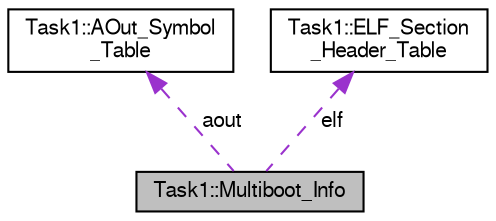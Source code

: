 digraph "Task1::Multiboot_Info"
{
  bgcolor="transparent";
  edge [fontname="FreeSans",fontsize="10",labelfontname="FreeSans",labelfontsize="10"];
  node [fontname="FreeSans",fontsize="10",shape=record];
  Node1 [label="Task1::Multiboot_Info",height=0.2,width=0.4,color="black", fillcolor="grey75", style="filled" fontcolor="black"];
  Node2 -> Node1 [dir="back",color="darkorchid3",fontsize="10",style="dashed",label=" aout" ,fontname="FreeSans"];
  Node2 [label="Task1::AOut_Symbol\l_Table",height=0.2,width=0.4,color="black",URL="$structTask1_1_1AOut__Symbol__Table.html",tooltip="Symbol table for a.out executables."];
  Node3 -> Node1 [dir="back",color="darkorchid3",fontsize="10",style="dashed",label=" elf" ,fontname="FreeSans"];
  Node3 [label="Task1::ELF_Section\l_Header_Table",height=0.2,width=0.4,color="black",URL="$structTask1_1_1ELF__Section__Header__Table.html",tooltip="Section header table for ELF executables."];
}
